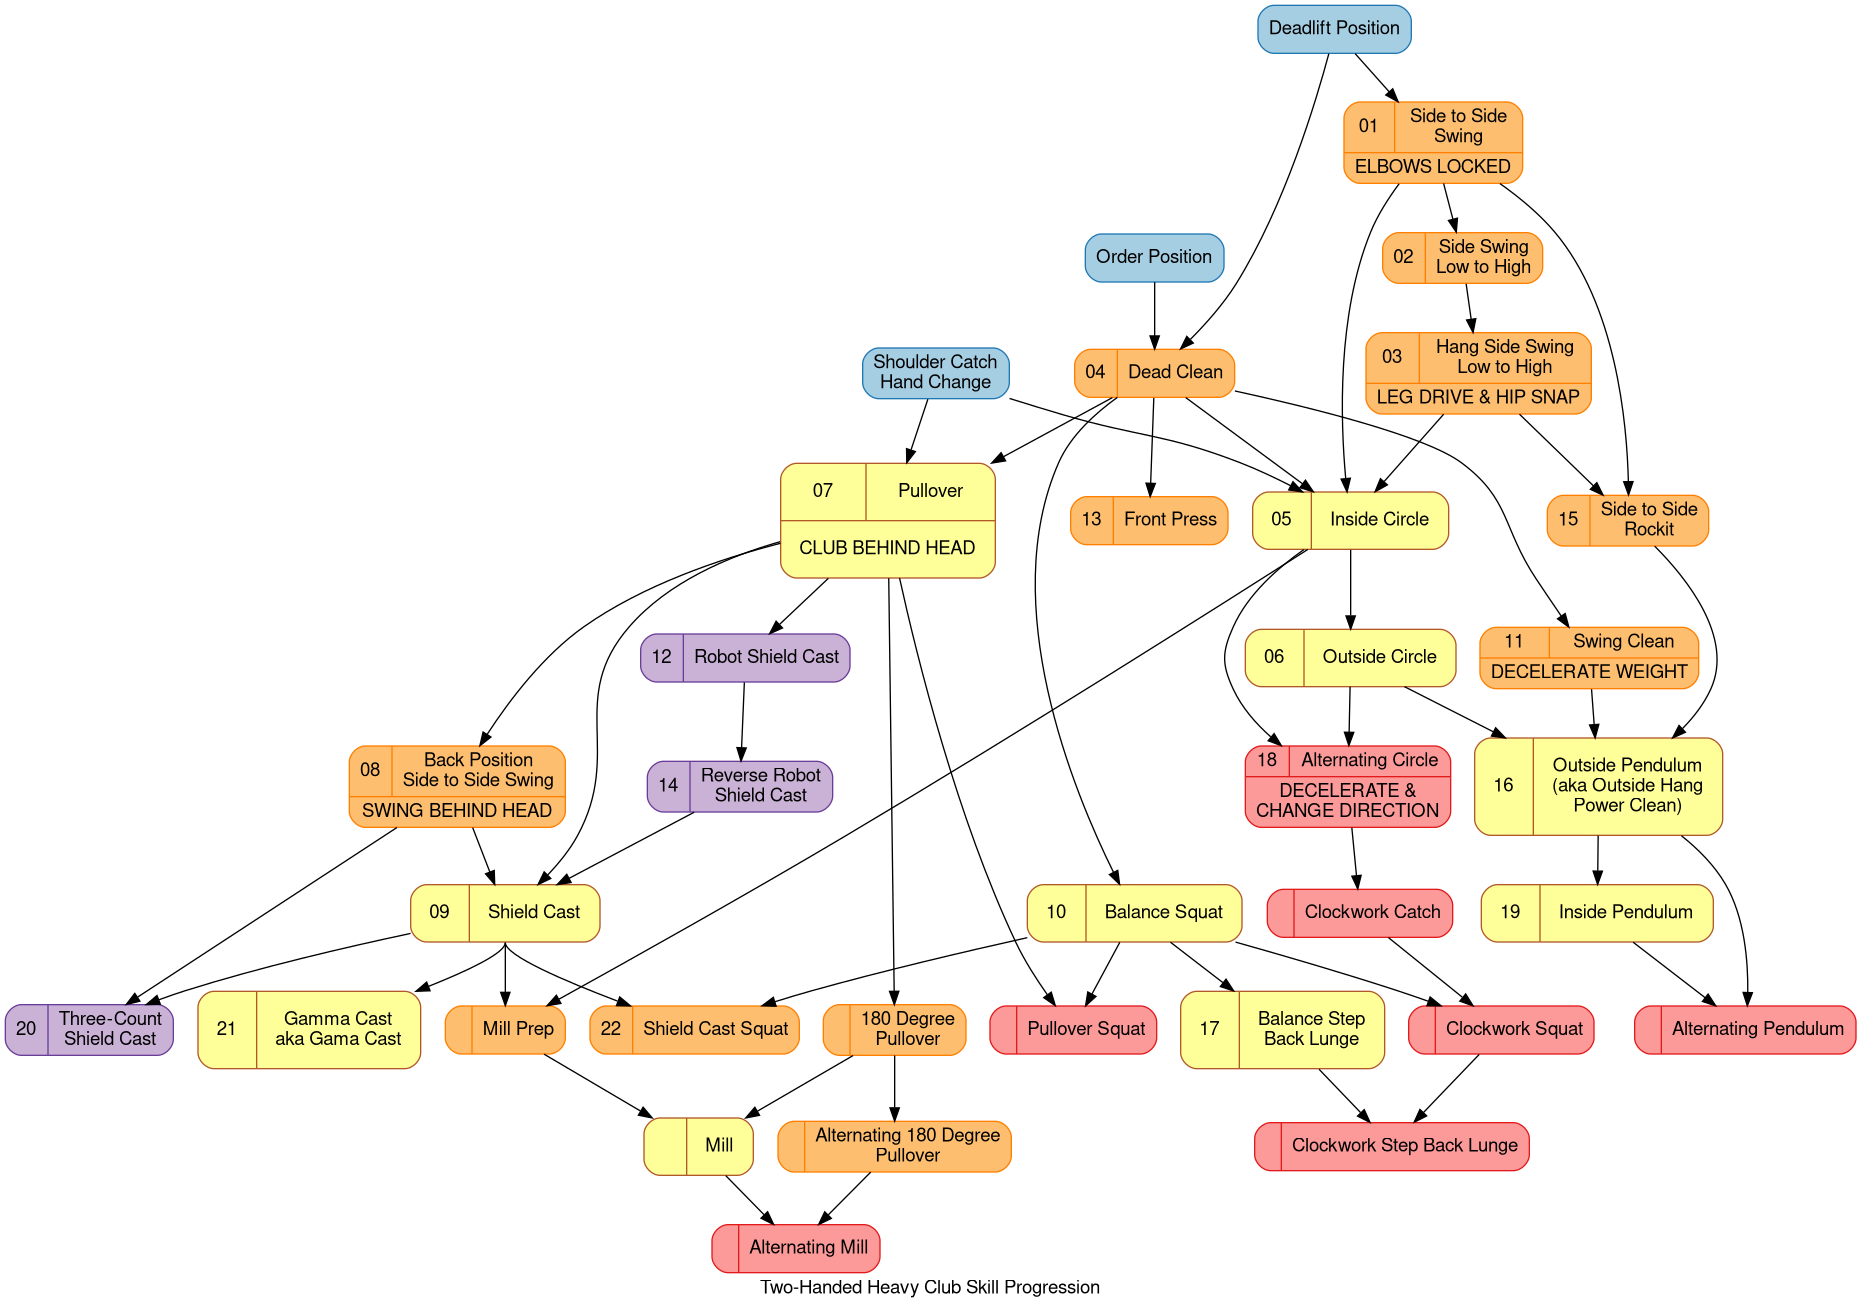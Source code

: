 @startdot
digraph HC2H {
  // Two-Handed Heavy Club Skill Progression Diagram © 2023
  // by dznz using knowledge from Mark Wildman is licensed
  // under CC BY-NC-SA 4.0 
  // http://creativecommons.org/licenses/by-nc-sa/4.0/
  label="Two-Handed Heavy Club Skill Progression"
  fontname="Helvetica,Arial,sans-serif"
  node [colorscheme="paired12"]
  node [fontname="Helvetica,Arial,sans-serif"]
  node [shape=record,style="rounded,filled"]
  edge [fontname="Helvetica,Arial,sans-serif"]
  node [color=2, fillcolor=1];

  subgraph "primary" {
    node [color=12, fillcolor=11]
    ' node [fontname="Helvetica Bold,Arial Bold,sans-serif",fontsize=16]
    node [margin=0.2]
    mov_sc; mov_mill; mov_pullover; mov_insidecircle; mov_outsidecircle; mov_squat; mov_inpend; mov_outpend; mov_stepbacklunge; mov_gama;
  }
  subgraph "secondary" {
    node [color=8, fillcolor=7]
    mov_sidetoside; mov_sideswinglowtohigh; mov_deadclean; mov_rockit; mov_hangsidelowtohigh; mov_millprep; mov_backpossidetoside; mov_frontpress; mov_swingclean; mov_180pullover; mov_alt180pullover; mov_scsquat; 
  }

  subgraph "prereq" {
    node [color=2, fillcolor=1]
    node [shape=box,style="rounded,filled"]
    pre_deadlift [label="Deadlift Position"]
    pre_order [label="Order Position"]
    pre_shouldercatch [label="Shoulder Catch\nHand Change"]
  }

  subgraph "post" {
    node [color=4, fillcolor=3]
  }

  subgraph "extra" {
    node [color=6, fillcolor=5]
    mov_pulloversquat; mov_clockwork; mov_clockworksquat; mov_clockworkstepbacklunge; mov_altcircle; mov_altpendulum; mov_altmill
  }

  subgraph "aux" {
    node [color=10, fillcolor=9];
    mov_robotsc; mov_revrobotsc; mov_3csc
  }

  // Heavy Club Sequence
  mov_sidetoside         [label="{{01|Side to Side\nSwing}|ELBOWS LOCKED}"                   URL="https://www.youtube.com/watch?v=LMau5vr7qx4&list=PLk4oYPJ7TXKiueHS7UMPv-DxNMK6UELds"]
  mov_sideswinglowtohigh [label="{{02|Side Swing\nLow to High}}"                             URL="https://www.youtube.com/watch?v=NoZCHTlmrCg&list=PLk4oYPJ7TXKiueHS7UMPv-DxNMK6UELds&index=2"]
  mov_hangsidelowtohigh  [label="{{03|Hang Side Swing\nLow to High}|LEG DRIVE & HIP SNAP}"   URL="https://www.youtube.com/watch?v=RD1zOWaTjhQ&list=PLk4oYPJ7TXKiueHS7UMPv-DxNMK6UELds&index=3"]
  mov_deadclean          [label="{{04|Dead Clean}}"                                          URL="https://www.youtube.com/watch?v=69RGME9RTcY&list=PLk4oYPJ7TXKiueHS7UMPv-DxNMK6UELds&index=4"]
  mov_insidecircle       [label="{{05|Inside Circle}}"                                       URL="https://www.youtube.com/watch?v=Mh6iWcLbE3k&list=PLk4oYPJ7TXKiueHS7UMPv-DxNMK6UELds&index=5"];
  mov_outsidecircle      [label="{{06|Outside Circle}}"                                      URL="https://www.youtube.com/watch?v=QzMzCal-MYM&list=PLk4oYPJ7TXKiueHS7UMPv-DxNMK6UELds&index=6"];
  mov_pullover           [label="{{07|Pullover}|CLUB BEHIND HEAD}"                           URL="https://www.youtube.com/watch?v=jpIn1Sumg78&list=PLk4oYPJ7TXKiueHS7UMPv-DxNMK6UELds&index=7"]
  mov_backpossidetoside  [label="{{08|Back Position\nSide to Side Swing}|SWING BEHIND HEAD}" URL="https://www.youtube.com/watch?v=GKwGiB2UwyM&list=PLk4oYPJ7TXKiueHS7UMPv-DxNMK6UELds&index=8"]
  mov_sc                 [label="{{09|Shield Cast}}"                                         URL="https://www.youtube.com/watch?v=W-iHvrjn72k&list=PLk4oYPJ7TXKiueHS7UMPv-DxNMK6UELds&index=9"];
  mov_squat              [label="{{10|Balance Squat}}"                                       URL="https://www.youtube.com/watch?v=LSXticZ67Pw&list=PLk4oYPJ7TXKiueHS7UMPv-DxNMK6UELds&index=11"]
  mov_swingclean         [label="{{11|Swing Clean}|DECELERATE WEIGHT}"                       URL="https://www.youtube.com/watch?v=0oRuCQOkPRo&list=PLk4oYPJ7TXKiueHS7UMPv-DxNMK6UELds&index=12"]
  mov_robotsc            [label="{{12|Robot Shield Cast}}"                                   URL="https://www.youtube.com/watch?v=LDGi_lmzGR8&list=PLk4oYPJ7TXKiueHS7UMPv-DxNMK6UELds&index=13"];
  mov_frontpress         [label="{{13|Front Press}}"                                         URL="https://www.youtube.com/watch?v=HBRWtm3tTp4&list=PLk4oYPJ7TXKiueHS7UMPv-DxNMK6UELds&index=15"]
  mov_revrobotsc         [label="{{14|Reverse Robot\nShield Cast}}"                          URL="https://www.youtube.com/watch?v=Fun_Lscq5go&list=PLk4oYPJ7TXKiueHS7UMPv-DxNMK6UELds&index=23"];
  mov_rockit             [label="{{15|Side to Side\nRockit}}"                                URL="https://www.youtube.com/watch?v=4gvF-gARAIs&list=PLk4oYPJ7TXKiueHS7UMPv-DxNMK6UELds&index=24"]
  mov_outpend            [label="{{16|Outside Pendulum\n(aka Outside Hang\nPower Clean)}}"   URL="https://www.youtube.com/watch?v=SRNTrFvHgz0&list=PLk4oYPJ7TXKiueHS7UMPv-DxNMK6UELds&index=25"]
  mov_stepbacklunge      [label="{{17|Balance Step\nBack Lunge}}"                            URL="https://www.youtube.com/watch?v=dNrYT5iU7BQ&list=PLk4oYPJ7TXKiueHS7UMPv-DxNMK6UELds&index=26"]
  mov_altcircle          [label="{{18|Alternating Circle}|DECELERATE &\nCHANGE DIRECTION}"   URL="https://www.youtube.com/watch?v=ukkrHxGTGtI&list=PLk4oYPJ7TXKiueHS7UMPv-DxNMK6UELds&index=31"]
  mov_inpend             [label="{{19|Inside Pendulum}}"                                     URL="https://www.youtube.com/watch?v=pV0Hh335Csg&list=PLk4oYPJ7TXKiueHS7UMPv-DxNMK6UELds&index=34"]
  mov_3csc               [label="{{20|Three-Count\nShield Cast}}"                            URL="https://www.youtube.com/watch?v=ABQij0Zpt0U&list=PLk4oYPJ7TXKiueHS7UMPv-DxNMK6UELds&index=35"];
  mov_gama               [label="{{21|Gamma Cast\naka Gama Cast}}"                           URL="https://www.youtube.com/watch?v=yHIEZN0Nl_U&list=PLk4oYPJ7TXKiueHS7UMPv-DxNMK6UELds&index=39"];
  mov_scsquat            [label="{{22|Shield Cast Squat}}"                                   URL="https://www.youtube.com/watch?v=yHIEZN0Nl_U&list=PLk4oYPJ7TXKiueHS7UMPv-DxNMK6UELds&index=41"];

  // Unsequenced
  mov_mill                   [label="{{|Mill}}"                            URL="https://www.youtube.com/watch?v=iFtaPBDwG7w"]
  mov_millprep               [label="{{|Mill Prep}}"                       URL="https://www.youtube.com/watch?v=iFtaPBDwG7w"]
  mov_180pullover            [label="{{|180 Degree\nPullover}}"]
  mov_alt180pullover         [label="{{|Alternating 180 Degree\nPullover}}" URL="https://www.youtube.com/watch?v=uz2tKevdtzE"]
  mov_pulloversquat          [label="{{|Pullover Squat}}"                   URL="https://www.youtube.com/watch?v=2Cejb6rcqis"]
  mov_clockwork              [label="{{|Clockwork Catch}}"                  URL="https://www.youtube.com/watch?v=opvYcUfzymI"]
  mov_clockworksquat         [label="{{|Clockwork Squat}}"                  URL="https://www.youtube.com/watch?v=VVFQ5SkrMvM"]
  mov_clockworkstepbacklunge [label="{{|Clockwork Step Back Lunge}}"        URL="https://www.youtube.com/watch?v=-LQFwOehs74"]
  mov_altpendulum            [label="{{|Alternating Pendulum}}"             URL="https://www.youtube.com/watch?v=GULjXPS_ba4"]
  mov_altmill                [label="{{|Alternating Mill}}"]

  // Prerequisite skills
  pre_deadlift -> mov_deadclean;
  pre_order -> mov_deadclean;
  pre_shouldercatch -> mov_insidecircle;
  pre_deadlift -> mov_sidetoside;
  pre_shouldercatch -> mov_pullover;

  mov_deadclean -> mov_insidecircle;
  mov_insidecircle -> mov_outsidecircle;
  mov_sidetoside -> mov_sideswinglowtohigh;
  mov_sideswinglowtohigh -> mov_hangsidelowtohigh;
  mov_sidetoside -> mov_insidecircle;
  mov_hangsidelowtohigh -> mov_insidecircle;
  mov_deadclean -> mov_pullover;
  mov_pullover -> mov_180pullover;
  mov_180pullover -> mov_alt180pullover;
  mov_180pullover -> mov_mill;
  mov_pullover -> mov_backpossidetoside;
  mov_pullover -> mov_sc;
  mov_backpossidetoside -> mov_sc;
  mov_deadclean -> mov_squat;
  mov_deadclean -> mov_swingclean;
  mov_pullover -> mov_robotsc;
  mov_robotsc -> mov_revrobotsc;
  mov_revrobotsc -> mov_sc;
  mov_deadclean -> mov_frontpress;
  mov_hangsidelowtohigh -> mov_rockit
  mov_sidetoside -> mov_rockit;
  mov_rockit -> mov_outpend;
  mov_swingclean -> mov_outpend;
  mov_outsidecircle -> mov_outpend;
  mov_squat -> mov_stepbacklunge;
  mov_insidecircle -> mov_altcircle;
  mov_outsidecircle -> mov_altcircle;
  mov_outpend -> mov_inpend;
  mov_inpend -> mov_altpendulum;
  mov_outpend -> mov_altpendulum;
  mov_sc -> mov_3csc;
  mov_backpossidetoside -> mov_3csc;
  mov_squat -> mov_pulloversquat;
  mov_pullover -> mov_pulloversquat;
  mov_insidecircle -> mov_millprep;
  mov_sc:s -> mov_millprep;
  mov_millprep -> mov_mill;
  mov_altcircle -> mov_clockwork;
  mov_clockwork -> mov_clockworksquat;
  mov_squat -> mov_clockworksquat;
  mov_clockworksquat -> mov_clockworkstepbacklunge;
  mov_stepbacklunge -> mov_clockworkstepbacklunge;
  mov_alt180pullover -> mov_altmill;
  mov_mill -> mov_altmill;
  mov_sc:s -> mov_gama;
  mov_sc:s -> mov_scsquat;
  mov_squat -> mov_scsquat;
}
@enddot

